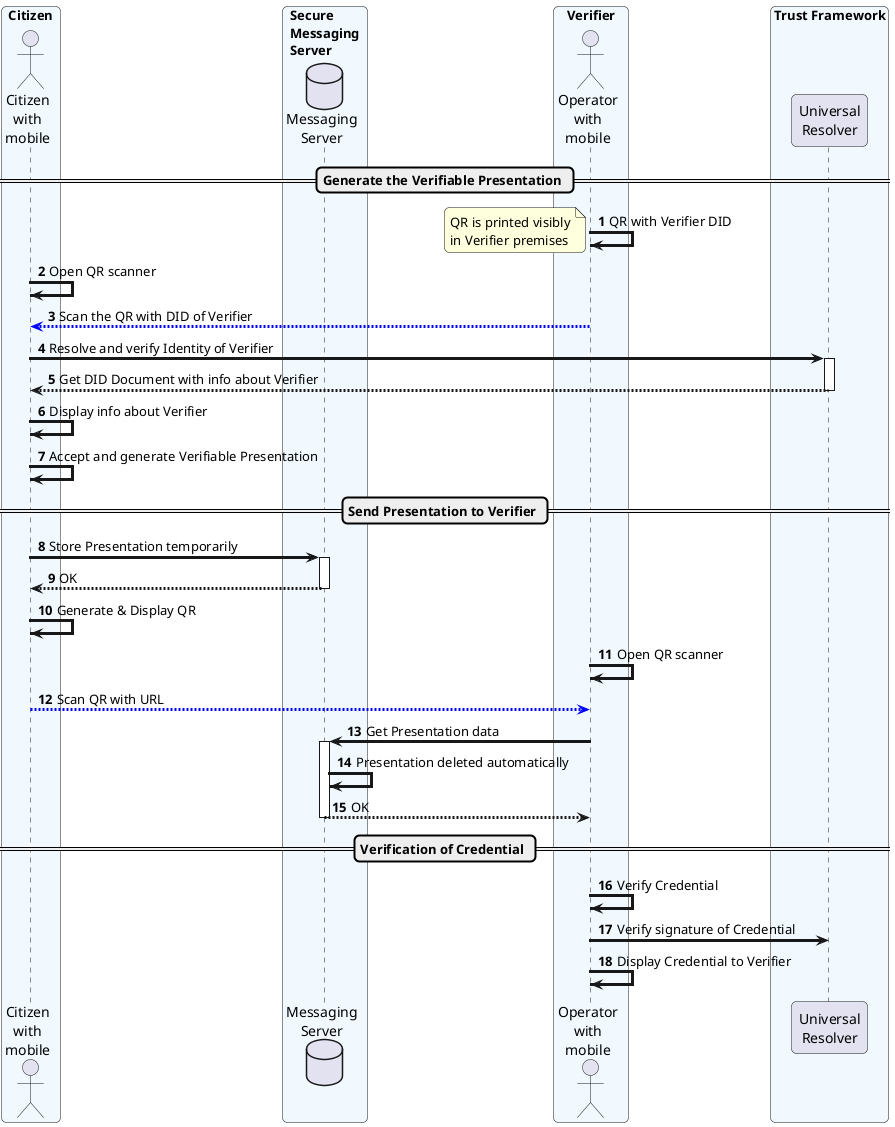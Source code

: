 @startuml SafeIsland_CredentialPresentation

autonumber
skinparam sequence {
ArrowThickness 3
}

skinparam roundcorner 10
skinparam maxmessagesize 300

box "Citizen" #f1f9ff
  actor "Citizen\nwith\nmobile" as CI
end box

box "Secure\nMessaging\nServer" #f1f9ff
  database "Messaging\nServer" as SM
end box

box "Verifier" #f1f9ff
  actor "Operator\nwith\nmobile" as VE
end box

box "Trust Framework" #f1f9ff
  participant "Universal\nResolver" as UR
end box

== Generate the Verifiable Presentation ==
VE -> VE: QR with Verifier DID
note left: QR is printed visibly\nin Verifier premises
CI -> CI: Open QR scanner
VE -[#0000FF]-> CI: Scan the QR with DID of Verifier

CI -> UR: Resolve and verify Identity of Verifier
activate UR
return Get DID Document with info about Verifier
CI -> CI: Display info about Verifier

CI -> CI: Accept and generate Verifiable Presentation

== Send Presentation to Verifier ==
CI -> SM: Store Presentation temporarily
activate SM
return OK
CI -> CI: Generate & Display QR

VE -> VE: Open QR scanner
CI -[#0000FF]-> VE: Scan QR with URL

VE -> SM: Get Presentation data
activate SM
SM -> SM: Presentation deleted automatically
return OK

== Verification of Credential ==
VE -> VE: Verify Credential
VE -> UR: Verify signature of Credential
VE -> VE: Display Credential to Verifier

@enduml

